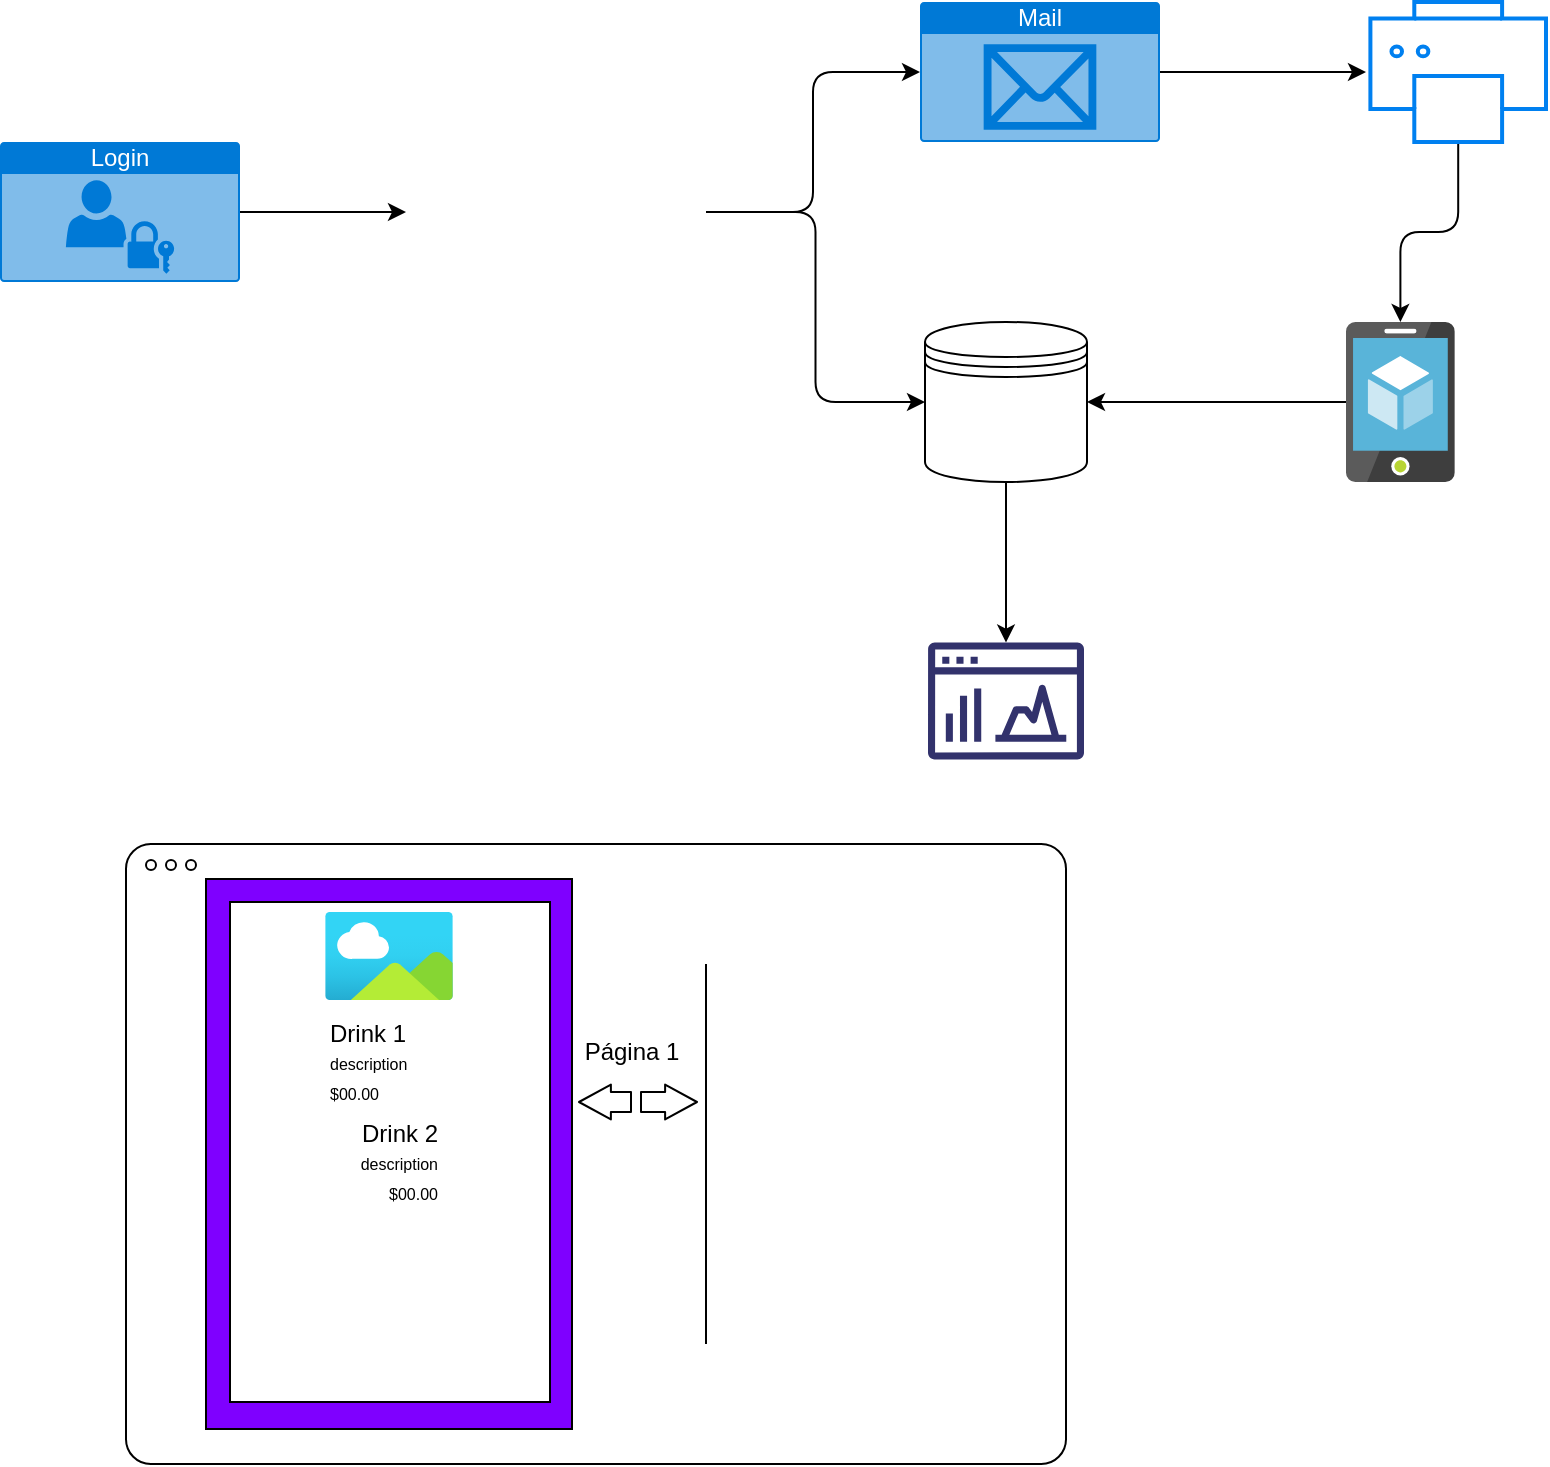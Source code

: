 <mxfile version="24.4.6" type="github">
  <diagram name="Página-1" id="6R9JJOtjKGj8fc6TWFMS">
    <mxGraphModel dx="1082" dy="792" grid="1" gridSize="10" guides="1" tooltips="1" connect="1" arrows="1" fold="1" page="1" pageScale="1" pageWidth="827" pageHeight="1169" math="0" shadow="0">
      <root>
        <mxCell id="0" />
        <mxCell id="1" parent="0" />
        <mxCell id="Hss3YwoFiNWpld6X_Bx8-16" style="edgeStyle=orthogonalEdgeStyle;orthogonalLoop=1;jettySize=auto;html=1;entryX=0;entryY=0.5;entryDx=0;entryDy=0;" edge="1" parent="1" source="Hss3YwoFiNWpld6X_Bx8-3" target="Hss3YwoFiNWpld6X_Bx8-8">
          <mxGeometry relative="1" as="geometry" />
        </mxCell>
        <mxCell id="Hss3YwoFiNWpld6X_Bx8-3" value="" style="shape=image;html=1;verticalAlign=top;verticalLabelPosition=bottom;labelBackgroundColor=#ffffff;imageAspect=0;aspect=fixed;image=https://cdn3.iconfinder.com/data/icons/forall/1062/window-128.png" vertex="1" parent="1">
          <mxGeometry x="280" y="160" width="150" height="150" as="geometry" />
        </mxCell>
        <mxCell id="Hss3YwoFiNWpld6X_Bx8-6" style="edgeStyle=orthogonalEdgeStyle;orthogonalLoop=1;jettySize=auto;html=1;exitX=1;exitY=0.5;exitDx=0;exitDy=0;exitPerimeter=0;entryX=0;entryY=0.5;entryDx=0;entryDy=0;" edge="1" parent="1" source="Hss3YwoFiNWpld6X_Bx8-5" target="Hss3YwoFiNWpld6X_Bx8-3">
          <mxGeometry relative="1" as="geometry" />
        </mxCell>
        <mxCell id="Hss3YwoFiNWpld6X_Bx8-5" value="Login" style="html=1;whiteSpace=wrap;strokeColor=none;fillColor=#0079D6;labelPosition=center;verticalLabelPosition=middle;verticalAlign=top;align=center;fontSize=12;outlineConnect=0;spacingTop=-6;fontColor=#FFFFFF;sketch=0;shape=mxgraph.sitemap.login;" vertex="1" parent="1">
          <mxGeometry x="77" y="200" width="120" height="70" as="geometry" />
        </mxCell>
        <mxCell id="Hss3YwoFiNWpld6X_Bx8-18" style="edgeStyle=orthogonalEdgeStyle;orthogonalLoop=1;jettySize=auto;html=1;" edge="1" parent="1" source="Hss3YwoFiNWpld6X_Bx8-7">
          <mxGeometry relative="1" as="geometry">
            <mxPoint x="760" y="165" as="targetPoint" />
          </mxGeometry>
        </mxCell>
        <mxCell id="Hss3YwoFiNWpld6X_Bx8-7" value="Mail" style="html=1;whiteSpace=wrap;strokeColor=none;fillColor=#0079D6;labelPosition=center;verticalLabelPosition=middle;verticalAlign=top;align=center;fontSize=12;outlineConnect=0;spacingTop=-6;fontColor=#FFFFFF;sketch=0;shape=mxgraph.sitemap.mail;" vertex="1" parent="1">
          <mxGeometry x="537" y="130" width="120" height="70" as="geometry" />
        </mxCell>
        <mxCell id="Hss3YwoFiNWpld6X_Bx8-14" style="edgeStyle=orthogonalEdgeStyle;orthogonalLoop=1;jettySize=auto;html=1;exitX=0.5;exitY=1;exitDx=0;exitDy=0;" edge="1" parent="1" source="Hss3YwoFiNWpld6X_Bx8-8" target="Hss3YwoFiNWpld6X_Bx8-11">
          <mxGeometry relative="1" as="geometry" />
        </mxCell>
        <mxCell id="Hss3YwoFiNWpld6X_Bx8-8" value="" style="shape=datastore;whiteSpace=wrap;html=1;" vertex="1" parent="1">
          <mxGeometry x="539.5" y="290" width="81" height="80" as="geometry" />
        </mxCell>
        <mxCell id="Hss3YwoFiNWpld6X_Bx8-11" value="" style="sketch=0;outlineConnect=0;fontColor=#232F3E;gradientColor=none;fillColor=#32326C;strokeColor=none;dashed=0;verticalLabelPosition=bottom;verticalAlign=top;align=center;html=1;fontSize=12;fontStyle=0;aspect=fixed;pointerEvents=1;shape=mxgraph.aws4.opensearch_dashboards;" vertex="1" parent="1">
          <mxGeometry x="541" y="450" width="78" height="59" as="geometry" />
        </mxCell>
        <mxCell id="Hss3YwoFiNWpld6X_Bx8-13" style="edgeStyle=orthogonalEdgeStyle;orthogonalLoop=1;jettySize=auto;html=1;entryX=1;entryY=0.5;entryDx=0;entryDy=0;" edge="1" parent="1" source="Hss3YwoFiNWpld6X_Bx8-12" target="Hss3YwoFiNWpld6X_Bx8-8">
          <mxGeometry relative="1" as="geometry" />
        </mxCell>
        <mxCell id="Hss3YwoFiNWpld6X_Bx8-12" value="" style="image;sketch=0;aspect=fixed;html=1;points=[];align=center;fontSize=12;image=img/lib/mscae/App_Service_Mobile_App.svg;" vertex="1" parent="1">
          <mxGeometry x="750" y="290" width="54.4" height="80" as="geometry" />
        </mxCell>
        <mxCell id="Hss3YwoFiNWpld6X_Bx8-15" style="edgeStyle=orthogonalEdgeStyle;orthogonalLoop=1;jettySize=auto;html=1;entryX=0;entryY=0.5;entryDx=0;entryDy=0;entryPerimeter=0;" edge="1" parent="1" source="Hss3YwoFiNWpld6X_Bx8-3" target="Hss3YwoFiNWpld6X_Bx8-7">
          <mxGeometry relative="1" as="geometry" />
        </mxCell>
        <mxCell id="Hss3YwoFiNWpld6X_Bx8-19" style="edgeStyle=orthogonalEdgeStyle;orthogonalLoop=1;jettySize=auto;html=1;" edge="1" parent="1" source="Hss3YwoFiNWpld6X_Bx8-17" target="Hss3YwoFiNWpld6X_Bx8-12">
          <mxGeometry relative="1" as="geometry" />
        </mxCell>
        <mxCell id="Hss3YwoFiNWpld6X_Bx8-17" value="" style="html=1;verticalLabelPosition=bottom;align=center;labelBackgroundColor=#ffffff;verticalAlign=top;strokeWidth=2;strokeColor=#0080F0;shadow=0;dashed=0;shape=mxgraph.ios7.icons.printer;" vertex="1" parent="1">
          <mxGeometry x="762.2" y="130" width="87.8" height="70" as="geometry" />
        </mxCell>
        <mxCell id="Hss3YwoFiNWpld6X_Bx8-22" value="" style="rounded=1;whiteSpace=wrap;html=1;arcSize=4;" vertex="1" parent="1">
          <mxGeometry x="140" y="551" width="470" height="310" as="geometry" />
        </mxCell>
        <mxCell id="Hss3YwoFiNWpld6X_Bx8-23" value="" style="ellipse;whiteSpace=wrap;html=1;aspect=fixed;" vertex="1" parent="1">
          <mxGeometry x="150" y="559" width="5" height="5" as="geometry" />
        </mxCell>
        <mxCell id="Hss3YwoFiNWpld6X_Bx8-25" value="" style="ellipse;whiteSpace=wrap;html=1;aspect=fixed;" vertex="1" parent="1">
          <mxGeometry x="160" y="559" width="5" height="5" as="geometry" />
        </mxCell>
        <mxCell id="Hss3YwoFiNWpld6X_Bx8-26" value="" style="ellipse;whiteSpace=wrap;html=1;aspect=fixed;" vertex="1" parent="1">
          <mxGeometry x="170" y="559" width="5" height="5" as="geometry" />
        </mxCell>
        <mxCell id="Hss3YwoFiNWpld6X_Bx8-29" value="" style="rounded=0;whiteSpace=wrap;html=1;fillColor=#7F00FF;" vertex="1" parent="1">
          <mxGeometry x="180" y="568.5" width="183" height="275" as="geometry" />
        </mxCell>
        <mxCell id="Hss3YwoFiNWpld6X_Bx8-30" value="" style="endArrow=none;html=1;" edge="1" parent="1">
          <mxGeometry width="50" height="50" relative="1" as="geometry">
            <mxPoint x="430" y="801" as="sourcePoint" />
            <mxPoint x="430" y="611" as="targetPoint" />
          </mxGeometry>
        </mxCell>
        <mxCell id="Hss3YwoFiNWpld6X_Bx8-31" value="Página 1" style="text;html=1;align=center;verticalAlign=middle;whiteSpace=wrap;rounded=0;" vertex="1" parent="1">
          <mxGeometry x="363" y="640" width="60" height="30" as="geometry" />
        </mxCell>
        <mxCell id="Hss3YwoFiNWpld6X_Bx8-32" value="" style="shape=flexArrow;endArrow=classic;html=1;endWidth=6.452;endSize=4.981;" edge="1" parent="1">
          <mxGeometry width="50" height="50" relative="1" as="geometry">
            <mxPoint x="397" y="680" as="sourcePoint" />
            <mxPoint x="426" y="680" as="targetPoint" />
          </mxGeometry>
        </mxCell>
        <mxCell id="Hss3YwoFiNWpld6X_Bx8-33" value="" style="shape=flexArrow;endArrow=classic;html=1;endWidth=6.452;endSize=4.981;" edge="1" parent="1">
          <mxGeometry width="50" height="50" relative="1" as="geometry">
            <mxPoint x="393" y="680" as="sourcePoint" />
            <mxPoint x="366" y="680" as="targetPoint" />
          </mxGeometry>
        </mxCell>
        <mxCell id="Hss3YwoFiNWpld6X_Bx8-35" value="" style="rounded=0;whiteSpace=wrap;html=1;" vertex="1" parent="1">
          <mxGeometry x="192" y="580" width="160" height="250" as="geometry" />
        </mxCell>
        <mxCell id="Hss3YwoFiNWpld6X_Bx8-37" value="" style="image;aspect=fixed;html=1;points=[];align=center;fontSize=12;image=img/lib/azure2/general/Image.svg;" vertex="1" parent="1">
          <mxGeometry x="239.5" y="585" width="64" height="44" as="geometry" />
        </mxCell>
        <mxCell id="Hss3YwoFiNWpld6X_Bx8-39" value="" style="shape=image;html=1;verticalAlign=top;verticalLabelPosition=bottom;labelBackgroundColor=#ffffff;imageAspect=0;aspect=fixed;image=https://cdn3.iconfinder.com/data/icons/summertime-6/512/juice-128.png" vertex="1" parent="1">
          <mxGeometry x="197" y="629" width="60" height="60" as="geometry" />
        </mxCell>
        <mxCell id="Hss3YwoFiNWpld6X_Bx8-40" value="&lt;font style=&quot;font-size: 12px;&quot;&gt;Drink 1&lt;/font&gt;&lt;div&gt;&lt;font style=&quot;font-size: 8px;&quot;&gt;description&lt;/font&gt;&lt;/div&gt;&lt;div&gt;&lt;font style=&quot;font-size: 8px;&quot;&gt;$00.00&lt;/font&gt;&lt;/div&gt;" style="text;html=1;align=left;verticalAlign=middle;whiteSpace=wrap;rounded=0;" vertex="1" parent="1">
          <mxGeometry x="239.5" y="640" width="100.5" height="40" as="geometry" />
        </mxCell>
        <mxCell id="Hss3YwoFiNWpld6X_Bx8-41" value="" style="shape=image;html=1;verticalAlign=top;verticalLabelPosition=bottom;labelBackgroundColor=#ffffff;imageAspect=0;aspect=fixed;image=https://cdn3.iconfinder.com/data/icons/summertime-6/512/juice-128.png" vertex="1" parent="1">
          <mxGeometry x="290" y="680" width="60" height="60" as="geometry" />
        </mxCell>
        <mxCell id="Hss3YwoFiNWpld6X_Bx8-42" value="&lt;font style=&quot;font-size: 12px;&quot;&gt;Drink 2&lt;/font&gt;&lt;div&gt;&lt;font style=&quot;font-size: 8px;&quot;&gt;description&lt;/font&gt;&lt;/div&gt;&lt;div&gt;&lt;font style=&quot;font-size: 8px;&quot;&gt;$00.00&lt;/font&gt;&lt;/div&gt;" style="text;html=1;align=right;verticalAlign=middle;whiteSpace=wrap;rounded=0;" vertex="1" parent="1">
          <mxGeometry x="197" y="690" width="100.5" height="40" as="geometry" />
        </mxCell>
      </root>
    </mxGraphModel>
  </diagram>
</mxfile>

